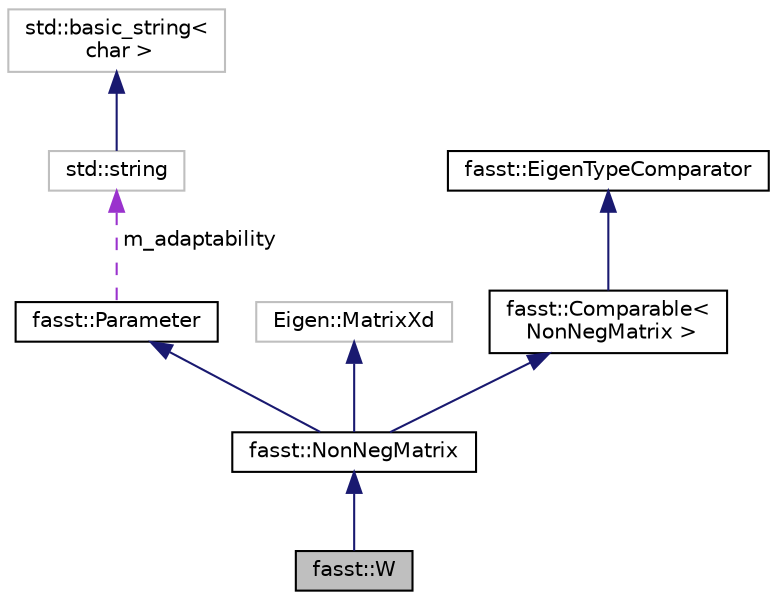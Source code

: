 digraph "fasst::W"
{
  edge [fontname="Helvetica",fontsize="10",labelfontname="Helvetica",labelfontsize="10"];
  node [fontname="Helvetica",fontsize="10",shape=record];
  Node6 [label="fasst::W",height=0.2,width=0.4,color="black", fillcolor="grey75", style="filled", fontcolor="black"];
  Node7 -> Node6 [dir="back",color="midnightblue",fontsize="10",style="solid",fontname="Helvetica"];
  Node7 [label="fasst::NonNegMatrix",height=0.2,width=0.4,color="black", fillcolor="white", style="filled",URL="$classfasst_1_1NonNegMatrix.html"];
  Node8 -> Node7 [dir="back",color="midnightblue",fontsize="10",style="solid",fontname="Helvetica"];
  Node8 [label="fasst::Parameter",height=0.2,width=0.4,color="black", fillcolor="white", style="filled",URL="$classfasst_1_1Parameter.html"];
  Node9 -> Node8 [dir="back",color="darkorchid3",fontsize="10",style="dashed",label=" m_adaptability" ,fontname="Helvetica"];
  Node9 [label="std::string",height=0.2,width=0.4,color="grey75", fillcolor="white", style="filled",tooltip="STL class. "];
  Node10 -> Node9 [dir="back",color="midnightblue",fontsize="10",style="solid",fontname="Helvetica"];
  Node10 [label="std::basic_string\<\l char \>",height=0.2,width=0.4,color="grey75", fillcolor="white", style="filled",tooltip="STL class. "];
  Node11 -> Node7 [dir="back",color="midnightblue",fontsize="10",style="solid",fontname="Helvetica"];
  Node11 [label="Eigen::MatrixXd",height=0.2,width=0.4,color="grey75", fillcolor="white", style="filled"];
  Node12 -> Node7 [dir="back",color="midnightblue",fontsize="10",style="solid",fontname="Helvetica"];
  Node12 [label="fasst::Comparable\<\l NonNegMatrix \>",height=0.2,width=0.4,color="black", fillcolor="white", style="filled",URL="$classfasst_1_1Comparable.html"];
  Node13 -> Node12 [dir="back",color="midnightblue",fontsize="10",style="solid",fontname="Helvetica"];
  Node13 [label="fasst::EigenTypeComparator",height=0.2,width=0.4,color="black", fillcolor="white", style="filled",URL="$classfasst_1_1EigenTypeComparator.html"];
}
